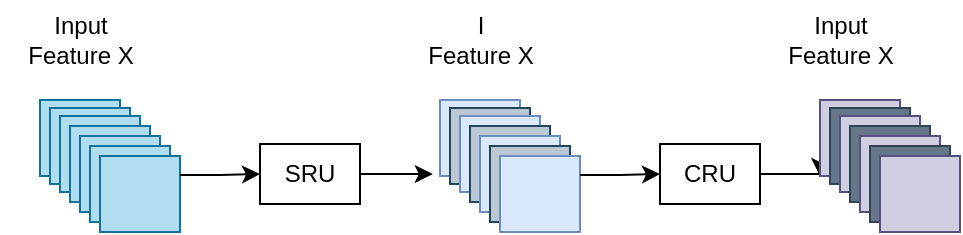 <mxfile version="22.0.4" type="github">
  <diagram name="第 1 页" id="dPEF6ZXibk5AAm-VxSXz">
    <mxGraphModel dx="1145" dy="646" grid="1" gridSize="10" guides="1" tooltips="1" connect="1" arrows="1" fold="1" page="1" pageScale="1" pageWidth="827" pageHeight="1169" math="0" shadow="0">
      <root>
        <mxCell id="0" />
        <mxCell id="1" parent="0" />
        <mxCell id="jbyKAua8zMZjnr2aoyAC-1" value="SRU" style="rounded=0;whiteSpace=wrap;html=1;" vertex="1" parent="1">
          <mxGeometry x="220" y="432" width="50" height="30" as="geometry" />
        </mxCell>
        <mxCell id="jbyKAua8zMZjnr2aoyAC-85" style="edgeStyle=orthogonalEdgeStyle;rounded=0;orthogonalLoop=1;jettySize=auto;html=1;exitX=1;exitY=0.5;exitDx=0;exitDy=0;entryX=0;entryY=1;entryDx=0;entryDy=0;" edge="1" parent="1" source="jbyKAua8zMZjnr2aoyAC-2" target="jbyKAua8zMZjnr2aoyAC-68">
          <mxGeometry relative="1" as="geometry" />
        </mxCell>
        <mxCell id="jbyKAua8zMZjnr2aoyAC-2" value="CRU" style="rounded=0;whiteSpace=wrap;html=1;rotation=0;" vertex="1" parent="1">
          <mxGeometry x="420" y="432" width="50" height="30" as="geometry" />
        </mxCell>
        <mxCell id="jbyKAua8zMZjnr2aoyAC-53" value="" style="group" vertex="1" connectable="0" parent="1">
          <mxGeometry x="310" y="410" width="70" height="66" as="geometry" />
        </mxCell>
        <mxCell id="jbyKAua8zMZjnr2aoyAC-46" value="" style="rounded=0;whiteSpace=wrap;html=1;fillColor=#dae8fc;strokeColor=#6c8ebf;" vertex="1" parent="jbyKAua8zMZjnr2aoyAC-53">
          <mxGeometry width="40" height="38" as="geometry" />
        </mxCell>
        <mxCell id="jbyKAua8zMZjnr2aoyAC-47" value="" style="rounded=0;whiteSpace=wrap;html=1;rotation=0;fillColor=#bac8d3;strokeColor=#23445d;" vertex="1" parent="jbyKAua8zMZjnr2aoyAC-53">
          <mxGeometry x="5" y="4" width="40" height="38" as="geometry" />
        </mxCell>
        <mxCell id="jbyKAua8zMZjnr2aoyAC-48" value="" style="rounded=0;whiteSpace=wrap;html=1;rotation=0;fillColor=#dae8fc;strokeColor=#6c8ebf;" vertex="1" parent="jbyKAua8zMZjnr2aoyAC-53">
          <mxGeometry x="10" y="8" width="40" height="38" as="geometry" />
        </mxCell>
        <mxCell id="jbyKAua8zMZjnr2aoyAC-49" value="" style="rounded=0;whiteSpace=wrap;html=1;rotation=0;fillColor=#bac8d3;strokeColor=#23445d;" vertex="1" parent="jbyKAua8zMZjnr2aoyAC-53">
          <mxGeometry x="15" y="13" width="40" height="38" as="geometry" />
        </mxCell>
        <mxCell id="jbyKAua8zMZjnr2aoyAC-50" value="" style="rounded=0;whiteSpace=wrap;html=1;rotation=0;fillColor=#dae8fc;strokeColor=#6c8ebf;" vertex="1" parent="jbyKAua8zMZjnr2aoyAC-53">
          <mxGeometry x="20" y="18" width="40" height="38" as="geometry" />
        </mxCell>
        <mxCell id="jbyKAua8zMZjnr2aoyAC-51" value="" style="rounded=0;whiteSpace=wrap;html=1;rotation=0;fillColor=#bac8d3;strokeColor=#23445d;" vertex="1" parent="jbyKAua8zMZjnr2aoyAC-53">
          <mxGeometry x="25" y="23" width="40" height="38" as="geometry" />
        </mxCell>
        <mxCell id="jbyKAua8zMZjnr2aoyAC-52" value="" style="rounded=0;whiteSpace=wrap;html=1;rotation=0;fillColor=#dae8fc;strokeColor=#6c8ebf;" vertex="1" parent="jbyKAua8zMZjnr2aoyAC-53">
          <mxGeometry x="30" y="28" width="40" height="38" as="geometry" />
        </mxCell>
        <mxCell id="jbyKAua8zMZjnr2aoyAC-55" value="" style="group;fillColor=none;" vertex="1" connectable="0" parent="1">
          <mxGeometry x="110" y="410" width="70" height="66" as="geometry" />
        </mxCell>
        <mxCell id="jbyKAua8zMZjnr2aoyAC-56" value="" style="rounded=0;whiteSpace=wrap;html=1;fillColor=#b1ddf0;strokeColor=#10739e;" vertex="1" parent="jbyKAua8zMZjnr2aoyAC-55">
          <mxGeometry width="40" height="38" as="geometry" />
        </mxCell>
        <mxCell id="jbyKAua8zMZjnr2aoyAC-57" value="" style="rounded=0;whiteSpace=wrap;html=1;rotation=0;fillColor=#b1ddf0;strokeColor=#10739e;" vertex="1" parent="jbyKAua8zMZjnr2aoyAC-55">
          <mxGeometry x="5" y="4" width="40" height="38" as="geometry" />
        </mxCell>
        <mxCell id="jbyKAua8zMZjnr2aoyAC-58" value="" style="rounded=0;whiteSpace=wrap;html=1;rotation=0;fillColor=#b1ddf0;strokeColor=#10739e;" vertex="1" parent="jbyKAua8zMZjnr2aoyAC-55">
          <mxGeometry x="10" y="8" width="40" height="38" as="geometry" />
        </mxCell>
        <mxCell id="jbyKAua8zMZjnr2aoyAC-59" value="" style="rounded=0;whiteSpace=wrap;html=1;rotation=0;fillColor=#b1ddf0;strokeColor=#10739e;" vertex="1" parent="jbyKAua8zMZjnr2aoyAC-55">
          <mxGeometry x="15" y="13" width="40" height="38" as="geometry" />
        </mxCell>
        <mxCell id="jbyKAua8zMZjnr2aoyAC-60" value="" style="rounded=0;whiteSpace=wrap;html=1;rotation=0;fillColor=#b1ddf0;strokeColor=#10739e;" vertex="1" parent="jbyKAua8zMZjnr2aoyAC-55">
          <mxGeometry x="20" y="18" width="40" height="38" as="geometry" />
        </mxCell>
        <mxCell id="jbyKAua8zMZjnr2aoyAC-61" value="" style="rounded=0;whiteSpace=wrap;html=1;rotation=0;fillColor=#b1ddf0;strokeColor=#10739e;" vertex="1" parent="jbyKAua8zMZjnr2aoyAC-55">
          <mxGeometry x="25" y="23" width="40" height="38" as="geometry" />
        </mxCell>
        <mxCell id="jbyKAua8zMZjnr2aoyAC-62" value="" style="rounded=0;whiteSpace=wrap;html=1;rotation=0;fillColor=#b1ddf0;strokeColor=#10739e;" vertex="1" parent="jbyKAua8zMZjnr2aoyAC-55">
          <mxGeometry x="30" y="28" width="40" height="38" as="geometry" />
        </mxCell>
        <mxCell id="jbyKAua8zMZjnr2aoyAC-67" value="" style="group" vertex="1" connectable="0" parent="1">
          <mxGeometry x="500" y="410" width="70" height="66" as="geometry" />
        </mxCell>
        <mxCell id="jbyKAua8zMZjnr2aoyAC-68" value="" style="rounded=0;whiteSpace=wrap;html=1;fillColor=#d0cee2;strokeColor=#56517e;" vertex="1" parent="jbyKAua8zMZjnr2aoyAC-67">
          <mxGeometry width="40" height="38" as="geometry" />
        </mxCell>
        <mxCell id="jbyKAua8zMZjnr2aoyAC-69" value="" style="rounded=0;whiteSpace=wrap;html=1;rotation=0;fillColor=#647687;strokeColor=#314354;fontColor=#ffffff;" vertex="1" parent="jbyKAua8zMZjnr2aoyAC-67">
          <mxGeometry x="5" y="4" width="40" height="38" as="geometry" />
        </mxCell>
        <mxCell id="jbyKAua8zMZjnr2aoyAC-70" value="" style="rounded=0;whiteSpace=wrap;html=1;rotation=0;fillColor=#d0cee2;strokeColor=#56517e;" vertex="1" parent="jbyKAua8zMZjnr2aoyAC-67">
          <mxGeometry x="10" y="8" width="40" height="38" as="geometry" />
        </mxCell>
        <mxCell id="jbyKAua8zMZjnr2aoyAC-71" value="" style="rounded=0;whiteSpace=wrap;html=1;rotation=0;fillColor=#647687;strokeColor=#314354;fontColor=#ffffff;" vertex="1" parent="jbyKAua8zMZjnr2aoyAC-67">
          <mxGeometry x="15" y="13" width="40" height="38" as="geometry" />
        </mxCell>
        <mxCell id="jbyKAua8zMZjnr2aoyAC-72" value="" style="rounded=0;whiteSpace=wrap;html=1;rotation=0;fillColor=#d0cee2;strokeColor=#56517e;" vertex="1" parent="jbyKAua8zMZjnr2aoyAC-67">
          <mxGeometry x="20" y="18" width="40" height="38" as="geometry" />
        </mxCell>
        <mxCell id="jbyKAua8zMZjnr2aoyAC-73" value="" style="rounded=0;whiteSpace=wrap;html=1;rotation=0;fillColor=#647687;strokeColor=#314354;fontColor=#ffffff;" vertex="1" parent="jbyKAua8zMZjnr2aoyAC-67">
          <mxGeometry x="25" y="23" width="40" height="38" as="geometry" />
        </mxCell>
        <mxCell id="jbyKAua8zMZjnr2aoyAC-74" value="" style="rounded=0;whiteSpace=wrap;html=1;rotation=0;fillColor=#d0cee2;strokeColor=#56517e;" vertex="1" parent="jbyKAua8zMZjnr2aoyAC-67">
          <mxGeometry x="30" y="28" width="40" height="38" as="geometry" />
        </mxCell>
        <mxCell id="jbyKAua8zMZjnr2aoyAC-83" style="edgeStyle=orthogonalEdgeStyle;rounded=0;orthogonalLoop=1;jettySize=auto;html=1;exitX=1;exitY=0.25;exitDx=0;exitDy=0;entryX=0;entryY=0.5;entryDx=0;entryDy=0;" edge="1" parent="1" source="jbyKAua8zMZjnr2aoyAC-52" target="jbyKAua8zMZjnr2aoyAC-2">
          <mxGeometry relative="1" as="geometry" />
        </mxCell>
        <mxCell id="jbyKAua8zMZjnr2aoyAC-87" style="edgeStyle=orthogonalEdgeStyle;rounded=0;orthogonalLoop=1;jettySize=auto;html=1;exitX=1;exitY=0.25;exitDx=0;exitDy=0;entryX=0;entryY=0.5;entryDx=0;entryDy=0;" edge="1" parent="1" source="jbyKAua8zMZjnr2aoyAC-62" target="jbyKAua8zMZjnr2aoyAC-1">
          <mxGeometry relative="1" as="geometry" />
        </mxCell>
        <mxCell id="jbyKAua8zMZjnr2aoyAC-88" style="edgeStyle=orthogonalEdgeStyle;rounded=0;orthogonalLoop=1;jettySize=auto;html=1;exitX=1;exitY=0.5;exitDx=0;exitDy=0;entryX=-0.089;entryY=0.992;entryDx=0;entryDy=0;entryPerimeter=0;" edge="1" parent="1" source="jbyKAua8zMZjnr2aoyAC-1" target="jbyKAua8zMZjnr2aoyAC-46">
          <mxGeometry relative="1" as="geometry" />
        </mxCell>
        <mxCell id="jbyKAua8zMZjnr2aoyAC-89" value="Input&lt;br&gt;Feature X" style="text;html=1;align=center;verticalAlign=middle;resizable=0;points=[];autosize=1;strokeColor=none;fillColor=none;" vertex="1" parent="1">
          <mxGeometry x="90" y="360" width="80" height="40" as="geometry" />
        </mxCell>
        <mxCell id="jbyKAua8zMZjnr2aoyAC-90" value="I&lt;br&gt;Feature X" style="text;html=1;align=center;verticalAlign=middle;resizable=0;points=[];autosize=1;strokeColor=none;fillColor=none;" vertex="1" parent="1">
          <mxGeometry x="290" y="360" width="80" height="40" as="geometry" />
        </mxCell>
        <mxCell id="jbyKAua8zMZjnr2aoyAC-91" value="Input&lt;br&gt;Feature X" style="text;html=1;align=center;verticalAlign=middle;resizable=0;points=[];autosize=1;strokeColor=none;fillColor=none;" vertex="1" parent="1">
          <mxGeometry x="470" y="360" width="80" height="40" as="geometry" />
        </mxCell>
      </root>
    </mxGraphModel>
  </diagram>
</mxfile>

